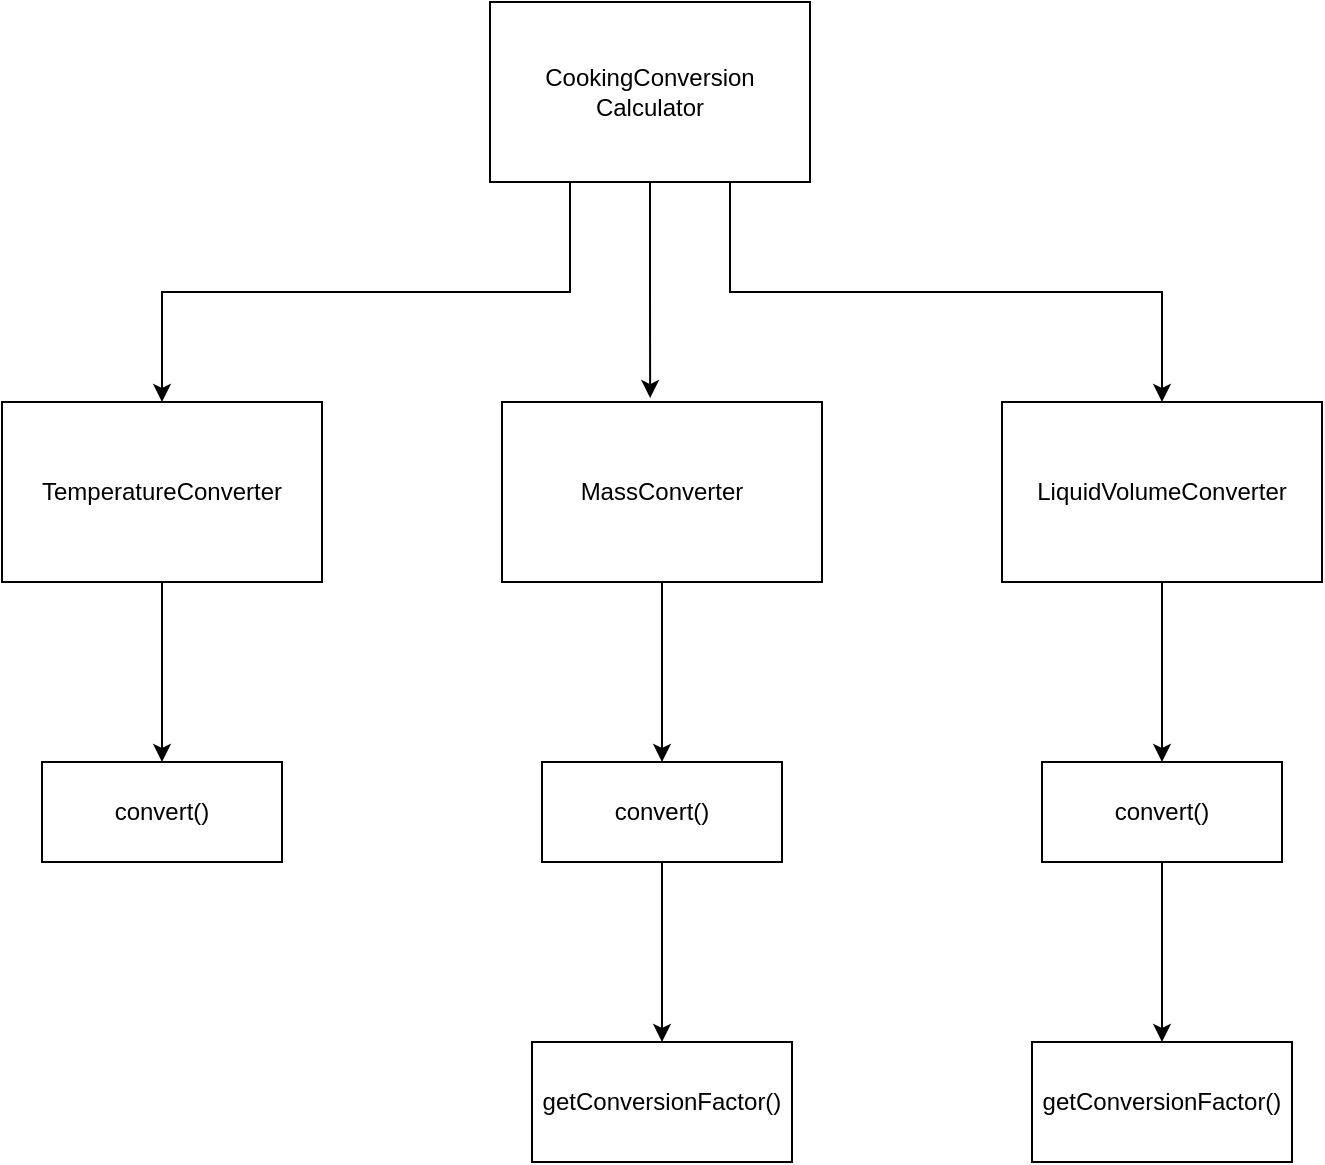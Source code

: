 <mxfile version="28.0.7">
  <diagram name="หน้า-1" id="FYpBgqRDd0nxvQDAfdvO">
    <mxGraphModel dx="1418" dy="786" grid="1" gridSize="10" guides="1" tooltips="1" connect="1" arrows="1" fold="1" page="1" pageScale="1" pageWidth="827" pageHeight="1169" math="0" shadow="0">
      <root>
        <mxCell id="0" />
        <mxCell id="1" parent="0" />
        <mxCell id="EOLGBsy4FP-lK5Dkv8Rc-6" style="edgeStyle=orthogonalEdgeStyle;rounded=0;orthogonalLoop=1;jettySize=auto;html=1;exitX=0.25;exitY=1;exitDx=0;exitDy=0;entryX=0.5;entryY=0;entryDx=0;entryDy=0;" edge="1" parent="1" source="EOLGBsy4FP-lK5Dkv8Rc-1" target="EOLGBsy4FP-lK5Dkv8Rc-2">
          <mxGeometry relative="1" as="geometry" />
        </mxCell>
        <mxCell id="EOLGBsy4FP-lK5Dkv8Rc-8" style="edgeStyle=orthogonalEdgeStyle;rounded=0;orthogonalLoop=1;jettySize=auto;html=1;exitX=0.75;exitY=1;exitDx=0;exitDy=0;entryX=0.5;entryY=0;entryDx=0;entryDy=0;" edge="1" parent="1" source="EOLGBsy4FP-lK5Dkv8Rc-1" target="EOLGBsy4FP-lK5Dkv8Rc-4">
          <mxGeometry relative="1" as="geometry" />
        </mxCell>
        <mxCell id="EOLGBsy4FP-lK5Dkv8Rc-1" value="CookingConversion&lt;div&gt;Calculator&lt;/div&gt;" style="rounded=0;whiteSpace=wrap;html=1;" vertex="1" parent="1">
          <mxGeometry x="334" y="80" width="160" height="90" as="geometry" />
        </mxCell>
        <mxCell id="EOLGBsy4FP-lK5Dkv8Rc-10" style="edgeStyle=orthogonalEdgeStyle;rounded=0;orthogonalLoop=1;jettySize=auto;html=1;" edge="1" parent="1" source="EOLGBsy4FP-lK5Dkv8Rc-2" target="EOLGBsy4FP-lK5Dkv8Rc-9">
          <mxGeometry relative="1" as="geometry" />
        </mxCell>
        <mxCell id="EOLGBsy4FP-lK5Dkv8Rc-2" value="TemperatureConverter" style="rounded=0;whiteSpace=wrap;html=1;" vertex="1" parent="1">
          <mxGeometry x="90" y="280" width="160" height="90" as="geometry" />
        </mxCell>
        <mxCell id="EOLGBsy4FP-lK5Dkv8Rc-13" style="edgeStyle=orthogonalEdgeStyle;rounded=0;orthogonalLoop=1;jettySize=auto;html=1;entryX=0.5;entryY=0;entryDx=0;entryDy=0;" edge="1" parent="1" source="EOLGBsy4FP-lK5Dkv8Rc-3" target="EOLGBsy4FP-lK5Dkv8Rc-11">
          <mxGeometry relative="1" as="geometry" />
        </mxCell>
        <mxCell id="EOLGBsy4FP-lK5Dkv8Rc-3" value="MassConverter" style="rounded=0;whiteSpace=wrap;html=1;" vertex="1" parent="1">
          <mxGeometry x="340" y="280" width="160" height="90" as="geometry" />
        </mxCell>
        <mxCell id="EOLGBsy4FP-lK5Dkv8Rc-17" style="edgeStyle=orthogonalEdgeStyle;rounded=0;orthogonalLoop=1;jettySize=auto;html=1;entryX=0.5;entryY=0;entryDx=0;entryDy=0;" edge="1" parent="1" source="EOLGBsy4FP-lK5Dkv8Rc-4" target="EOLGBsy4FP-lK5Dkv8Rc-15">
          <mxGeometry relative="1" as="geometry" />
        </mxCell>
        <mxCell id="EOLGBsy4FP-lK5Dkv8Rc-4" value="LiquidVolumeConverter" style="rounded=0;whiteSpace=wrap;html=1;" vertex="1" parent="1">
          <mxGeometry x="590" y="280" width="160" height="90" as="geometry" />
        </mxCell>
        <mxCell id="EOLGBsy4FP-lK5Dkv8Rc-7" style="edgeStyle=orthogonalEdgeStyle;rounded=0;orthogonalLoop=1;jettySize=auto;html=1;entryX=0.463;entryY=-0.022;entryDx=0;entryDy=0;entryPerimeter=0;" edge="1" parent="1" source="EOLGBsy4FP-lK5Dkv8Rc-1" target="EOLGBsy4FP-lK5Dkv8Rc-3">
          <mxGeometry relative="1" as="geometry" />
        </mxCell>
        <mxCell id="EOLGBsy4FP-lK5Dkv8Rc-9" value="convert()" style="rounded=0;whiteSpace=wrap;html=1;" vertex="1" parent="1">
          <mxGeometry x="110" y="460" width="120" height="50" as="geometry" />
        </mxCell>
        <mxCell id="EOLGBsy4FP-lK5Dkv8Rc-14" style="edgeStyle=orthogonalEdgeStyle;rounded=0;orthogonalLoop=1;jettySize=auto;html=1;entryX=0.5;entryY=0;entryDx=0;entryDy=0;" edge="1" parent="1" source="EOLGBsy4FP-lK5Dkv8Rc-11" target="EOLGBsy4FP-lK5Dkv8Rc-12">
          <mxGeometry relative="1" as="geometry" />
        </mxCell>
        <mxCell id="EOLGBsy4FP-lK5Dkv8Rc-11" value="convert()" style="rounded=0;whiteSpace=wrap;html=1;" vertex="1" parent="1">
          <mxGeometry x="360" y="460" width="120" height="50" as="geometry" />
        </mxCell>
        <mxCell id="EOLGBsy4FP-lK5Dkv8Rc-12" value="getConversionFactor()" style="rounded=0;whiteSpace=wrap;html=1;" vertex="1" parent="1">
          <mxGeometry x="355" y="600" width="130" height="60" as="geometry" />
        </mxCell>
        <mxCell id="EOLGBsy4FP-lK5Dkv8Rc-18" style="edgeStyle=orthogonalEdgeStyle;rounded=0;orthogonalLoop=1;jettySize=auto;html=1;entryX=0.5;entryY=0;entryDx=0;entryDy=0;" edge="1" parent="1" source="EOLGBsy4FP-lK5Dkv8Rc-15" target="EOLGBsy4FP-lK5Dkv8Rc-16">
          <mxGeometry relative="1" as="geometry" />
        </mxCell>
        <mxCell id="EOLGBsy4FP-lK5Dkv8Rc-15" value="convert()" style="rounded=0;whiteSpace=wrap;html=1;" vertex="1" parent="1">
          <mxGeometry x="610" y="460" width="120" height="50" as="geometry" />
        </mxCell>
        <mxCell id="EOLGBsy4FP-lK5Dkv8Rc-16" value="getConversionFactor()" style="rounded=0;whiteSpace=wrap;html=1;" vertex="1" parent="1">
          <mxGeometry x="605" y="600" width="130" height="60" as="geometry" />
        </mxCell>
      </root>
    </mxGraphModel>
  </diagram>
</mxfile>
